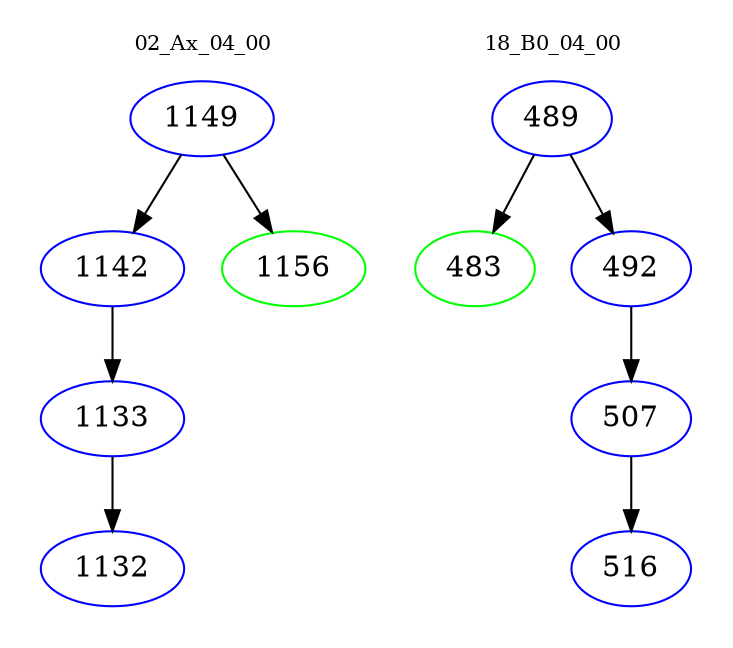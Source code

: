 digraph{
subgraph cluster_0 {
color = white
label = "02_Ax_04_00";
fontsize=10;
T0_1149 [label="1149", color="blue"]
T0_1149 -> T0_1142 [color="black"]
T0_1142 [label="1142", color="blue"]
T0_1142 -> T0_1133 [color="black"]
T0_1133 [label="1133", color="blue"]
T0_1133 -> T0_1132 [color="black"]
T0_1132 [label="1132", color="blue"]
T0_1149 -> T0_1156 [color="black"]
T0_1156 [label="1156", color="green"]
}
subgraph cluster_1 {
color = white
label = "18_B0_04_00";
fontsize=10;
T1_489 [label="489", color="blue"]
T1_489 -> T1_483 [color="black"]
T1_483 [label="483", color="green"]
T1_489 -> T1_492 [color="black"]
T1_492 [label="492", color="blue"]
T1_492 -> T1_507 [color="black"]
T1_507 [label="507", color="blue"]
T1_507 -> T1_516 [color="black"]
T1_516 [label="516", color="blue"]
}
}
